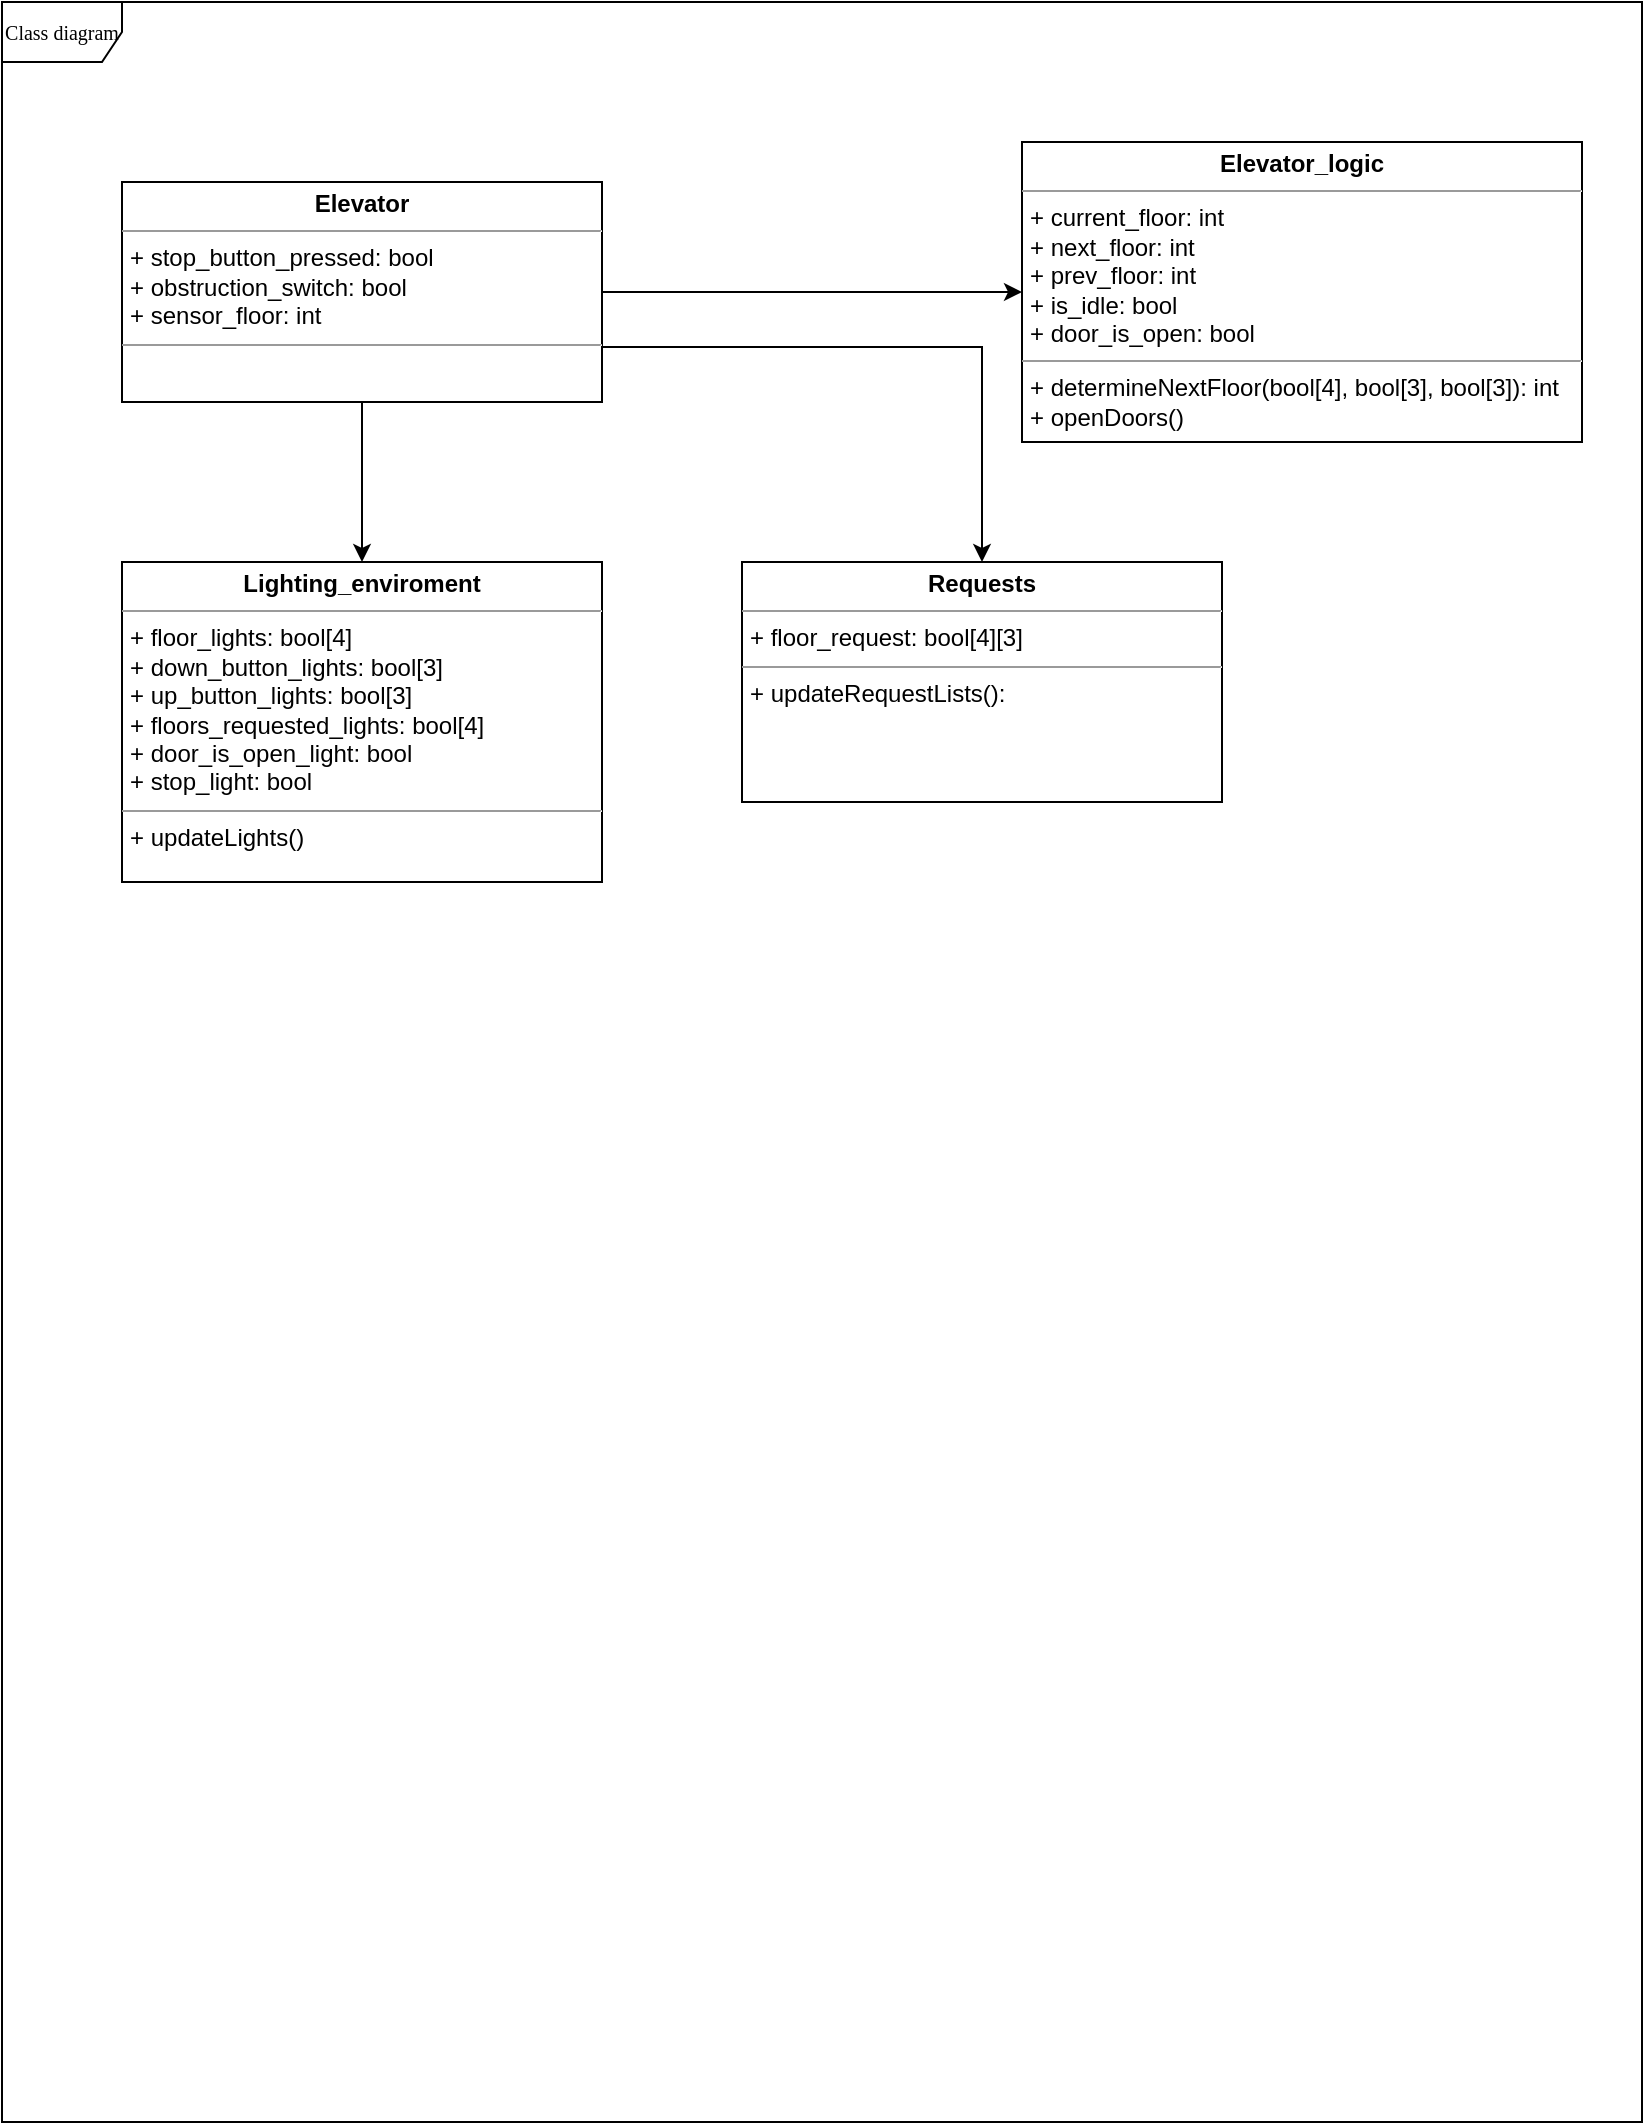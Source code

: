 <mxfile version="20.8.20" type="device"><diagram name="Page-1" id="c4acf3e9-155e-7222-9cf6-157b1a14988f"><mxGraphModel dx="756" dy="355" grid="1" gridSize="10" guides="1" tooltips="1" connect="1" arrows="1" fold="1" page="1" pageScale="1" pageWidth="850" pageHeight="1100" background="none" math="0" shadow="0"><root><mxCell id="0"/><mxCell id="1" parent="0"/><mxCell id="17acba5748e5396b-1" value="Class diagram" style="shape=umlFrame;whiteSpace=wrap;html=1;rounded=0;shadow=0;comic=0;labelBackgroundColor=none;strokeWidth=1;fontFamily=Verdana;fontSize=10;align=center;" parent="1" vertex="1"><mxGeometry x="20" y="20" width="820" height="1060" as="geometry"/></mxCell><mxCell id="B1nLdThQAojWnDSwBvAP-14" style="edgeStyle=orthogonalEdgeStyle;rounded=0;orthogonalLoop=1;jettySize=auto;html=1;exitX=1;exitY=0.75;exitDx=0;exitDy=0;" edge="1" parent="1" source="B1nLdThQAojWnDSwBvAP-7" target="B1nLdThQAojWnDSwBvAP-15"><mxGeometry relative="1" as="geometry"><mxPoint x="460" y="368" as="targetPoint"/></mxGeometry></mxCell><mxCell id="B1nLdThQAojWnDSwBvAP-19" style="edgeStyle=orthogonalEdgeStyle;rounded=0;orthogonalLoop=1;jettySize=auto;html=1;exitX=0.5;exitY=1;exitDx=0;exitDy=0;entryX=0.5;entryY=0;entryDx=0;entryDy=0;" edge="1" parent="1" source="B1nLdThQAojWnDSwBvAP-7" target="B1nLdThQAojWnDSwBvAP-10"><mxGeometry relative="1" as="geometry"/></mxCell><mxCell id="B1nLdThQAojWnDSwBvAP-22" style="edgeStyle=orthogonalEdgeStyle;rounded=0;orthogonalLoop=1;jettySize=auto;html=1;exitX=1;exitY=0.5;exitDx=0;exitDy=0;" edge="1" parent="1" source="B1nLdThQAojWnDSwBvAP-7" target="B1nLdThQAojWnDSwBvAP-17"><mxGeometry relative="1" as="geometry"/></mxCell><mxCell id="B1nLdThQAojWnDSwBvAP-7" value="&lt;p style=&quot;margin:0px;margin-top:4px;text-align:center;&quot;&gt;&lt;b&gt;Elevator&lt;/b&gt;&lt;/p&gt;&lt;hr size=&quot;1&quot;&gt;&lt;p style=&quot;margin:0px;margin-left:4px;&quot;&gt;+ stop_button_pressed: bool&lt;/p&gt;&lt;p style=&quot;margin:0px;margin-left:4px;&quot;&gt;+ obstruction_switch: bool&lt;/p&gt;&lt;p style=&quot;margin:0px;margin-left:4px;&quot;&gt;+ sensor_floor: int&lt;/p&gt;&lt;hr size=&quot;1&quot;&gt;&lt;p style=&quot;margin:0px;margin-left:4px;&quot;&gt;&lt;br&gt;&lt;/p&gt;" style="verticalAlign=top;align=left;overflow=fill;fontSize=12;fontFamily=Helvetica;html=1;rounded=0;shadow=0;comic=0;labelBackgroundColor=none;strokeWidth=1" vertex="1" parent="1"><mxGeometry x="80" y="110" width="240" height="110" as="geometry"/></mxCell><mxCell id="B1nLdThQAojWnDSwBvAP-10" value="&lt;p style=&quot;margin:0px;margin-top:4px;text-align:center;&quot;&gt;&lt;b&gt;Lighting_enviroment&lt;/b&gt;&lt;/p&gt;&lt;hr size=&quot;1&quot;&gt;&lt;p style=&quot;margin:0px;margin-left:4px;&quot;&gt;+ floor&lt;span style=&quot;&quot;&gt;_lights: bool[4]&lt;/span&gt;&lt;br&gt;&lt;/p&gt;&lt;p style=&quot;margin:0px;margin-left:4px;&quot;&gt;+ down_button_lights: bool[3]&lt;/p&gt;&lt;p style=&quot;margin:0px;margin-left:4px;&quot;&gt;+ up_button_lights: bool[3]&lt;br&gt;&lt;/p&gt;&lt;p style=&quot;margin:0px;margin-left:4px;&quot;&gt;+ floors_requested_lights: bool[4]&lt;br&gt;&lt;/p&gt;&lt;p style=&quot;margin:0px;margin-left:4px;&quot;&gt;+ door_is_open_light: bool&lt;/p&gt;&lt;p style=&quot;margin:0px;margin-left:4px;&quot;&gt;+ stop_light: bool&lt;/p&gt;&lt;hr size=&quot;1&quot;&gt;&lt;p style=&quot;margin:0px;margin-left:4px;&quot;&gt;+ updateLights()&lt;br&gt;&lt;/p&gt;" style="verticalAlign=top;align=left;overflow=fill;fontSize=12;fontFamily=Helvetica;html=1;rounded=0;shadow=0;comic=0;labelBackgroundColor=none;strokeWidth=1" vertex="1" parent="1"><mxGeometry x="80" y="300" width="240" height="160" as="geometry"/></mxCell><mxCell id="B1nLdThQAojWnDSwBvAP-15" value="&lt;p style=&quot;margin:0px;margin-top:4px;text-align:center;&quot;&gt;&lt;b&gt;Requests&lt;/b&gt;&lt;/p&gt;&lt;hr size=&quot;1&quot;&gt;&lt;p style=&quot;border-color: var(--border-color); margin: 0px 0px 0px 4px;&quot;&gt;&lt;span style=&quot;background-color: initial;&quot;&gt;+ floor_request: bool[4][3]&lt;/span&gt;&lt;br&gt;&lt;/p&gt;&lt;hr size=&quot;1&quot;&gt;&lt;p style=&quot;margin:0px;margin-left:4px;&quot;&gt;+ updateRequestLists():&lt;/p&gt;" style="verticalAlign=top;align=left;overflow=fill;fontSize=12;fontFamily=Helvetica;html=1;rounded=0;shadow=0;comic=0;labelBackgroundColor=none;strokeWidth=1" vertex="1" parent="1"><mxGeometry x="390" y="300" width="240" height="120" as="geometry"/></mxCell><mxCell id="B1nLdThQAojWnDSwBvAP-17" value="&lt;p style=&quot;margin:0px;margin-top:4px;text-align:center;&quot;&gt;&lt;b&gt;Elevator_logic&lt;/b&gt;&lt;/p&gt;&lt;hr size=&quot;1&quot;&gt;&lt;p style=&quot;border-color: var(--border-color); margin: 0px 0px 0px 4px;&quot;&gt;+ current_floor: int&lt;br style=&quot;border-color: var(--border-color);&quot;&gt;&lt;/p&gt;&lt;p style=&quot;border-color: var(--border-color); margin: 0px 0px 0px 4px;&quot;&gt;+ next_floor: int&lt;/p&gt;&lt;p style=&quot;border-color: var(--border-color); margin: 0px 0px 0px 4px;&quot;&gt;+ prev_floor: int&lt;/p&gt;&lt;p style=&quot;border-color: var(--border-color); margin: 0px 0px 0px 4px;&quot;&gt;+ is_idle: bool&lt;/p&gt;&lt;p style=&quot;border-color: var(--border-color); margin: 0px 0px 0px 4px;&quot;&gt;+ door_is_open: bool&lt;/p&gt;&lt;hr size=&quot;1&quot;&gt;&lt;p style=&quot;margin:0px;margin-left:4px;&quot;&gt;+ determineNextFloor(bool[4], bool[3], bool[3]): int&lt;/p&gt;&lt;p style=&quot;margin:0px;margin-left:4px;&quot;&gt;+ openDoors()&lt;/p&gt;" style="verticalAlign=top;align=left;overflow=fill;fontSize=12;fontFamily=Helvetica;html=1;rounded=0;shadow=0;comic=0;labelBackgroundColor=none;strokeWidth=1" vertex="1" parent="1"><mxGeometry x="530" y="90" width="280" height="150" as="geometry"/></mxCell></root></mxGraphModel></diagram></mxfile>